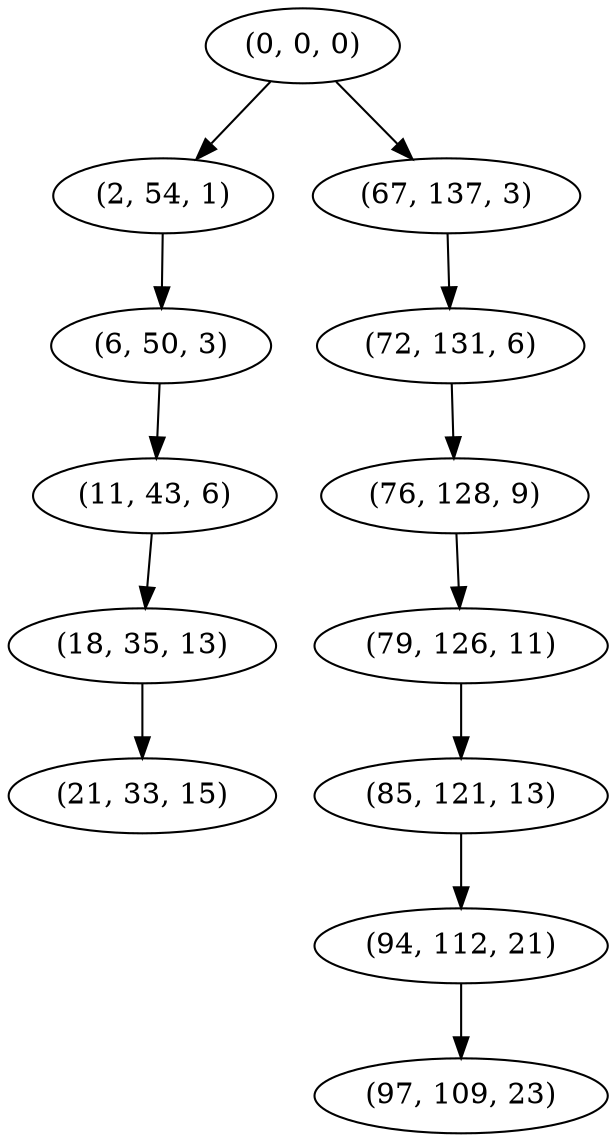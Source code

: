 digraph tree {
    "(0, 0, 0)";
    "(2, 54, 1)";
    "(6, 50, 3)";
    "(11, 43, 6)";
    "(18, 35, 13)";
    "(21, 33, 15)";
    "(67, 137, 3)";
    "(72, 131, 6)";
    "(76, 128, 9)";
    "(79, 126, 11)";
    "(85, 121, 13)";
    "(94, 112, 21)";
    "(97, 109, 23)";
    "(0, 0, 0)" -> "(2, 54, 1)";
    "(0, 0, 0)" -> "(67, 137, 3)";
    "(2, 54, 1)" -> "(6, 50, 3)";
    "(6, 50, 3)" -> "(11, 43, 6)";
    "(11, 43, 6)" -> "(18, 35, 13)";
    "(18, 35, 13)" -> "(21, 33, 15)";
    "(67, 137, 3)" -> "(72, 131, 6)";
    "(72, 131, 6)" -> "(76, 128, 9)";
    "(76, 128, 9)" -> "(79, 126, 11)";
    "(79, 126, 11)" -> "(85, 121, 13)";
    "(85, 121, 13)" -> "(94, 112, 21)";
    "(94, 112, 21)" -> "(97, 109, 23)";
}
